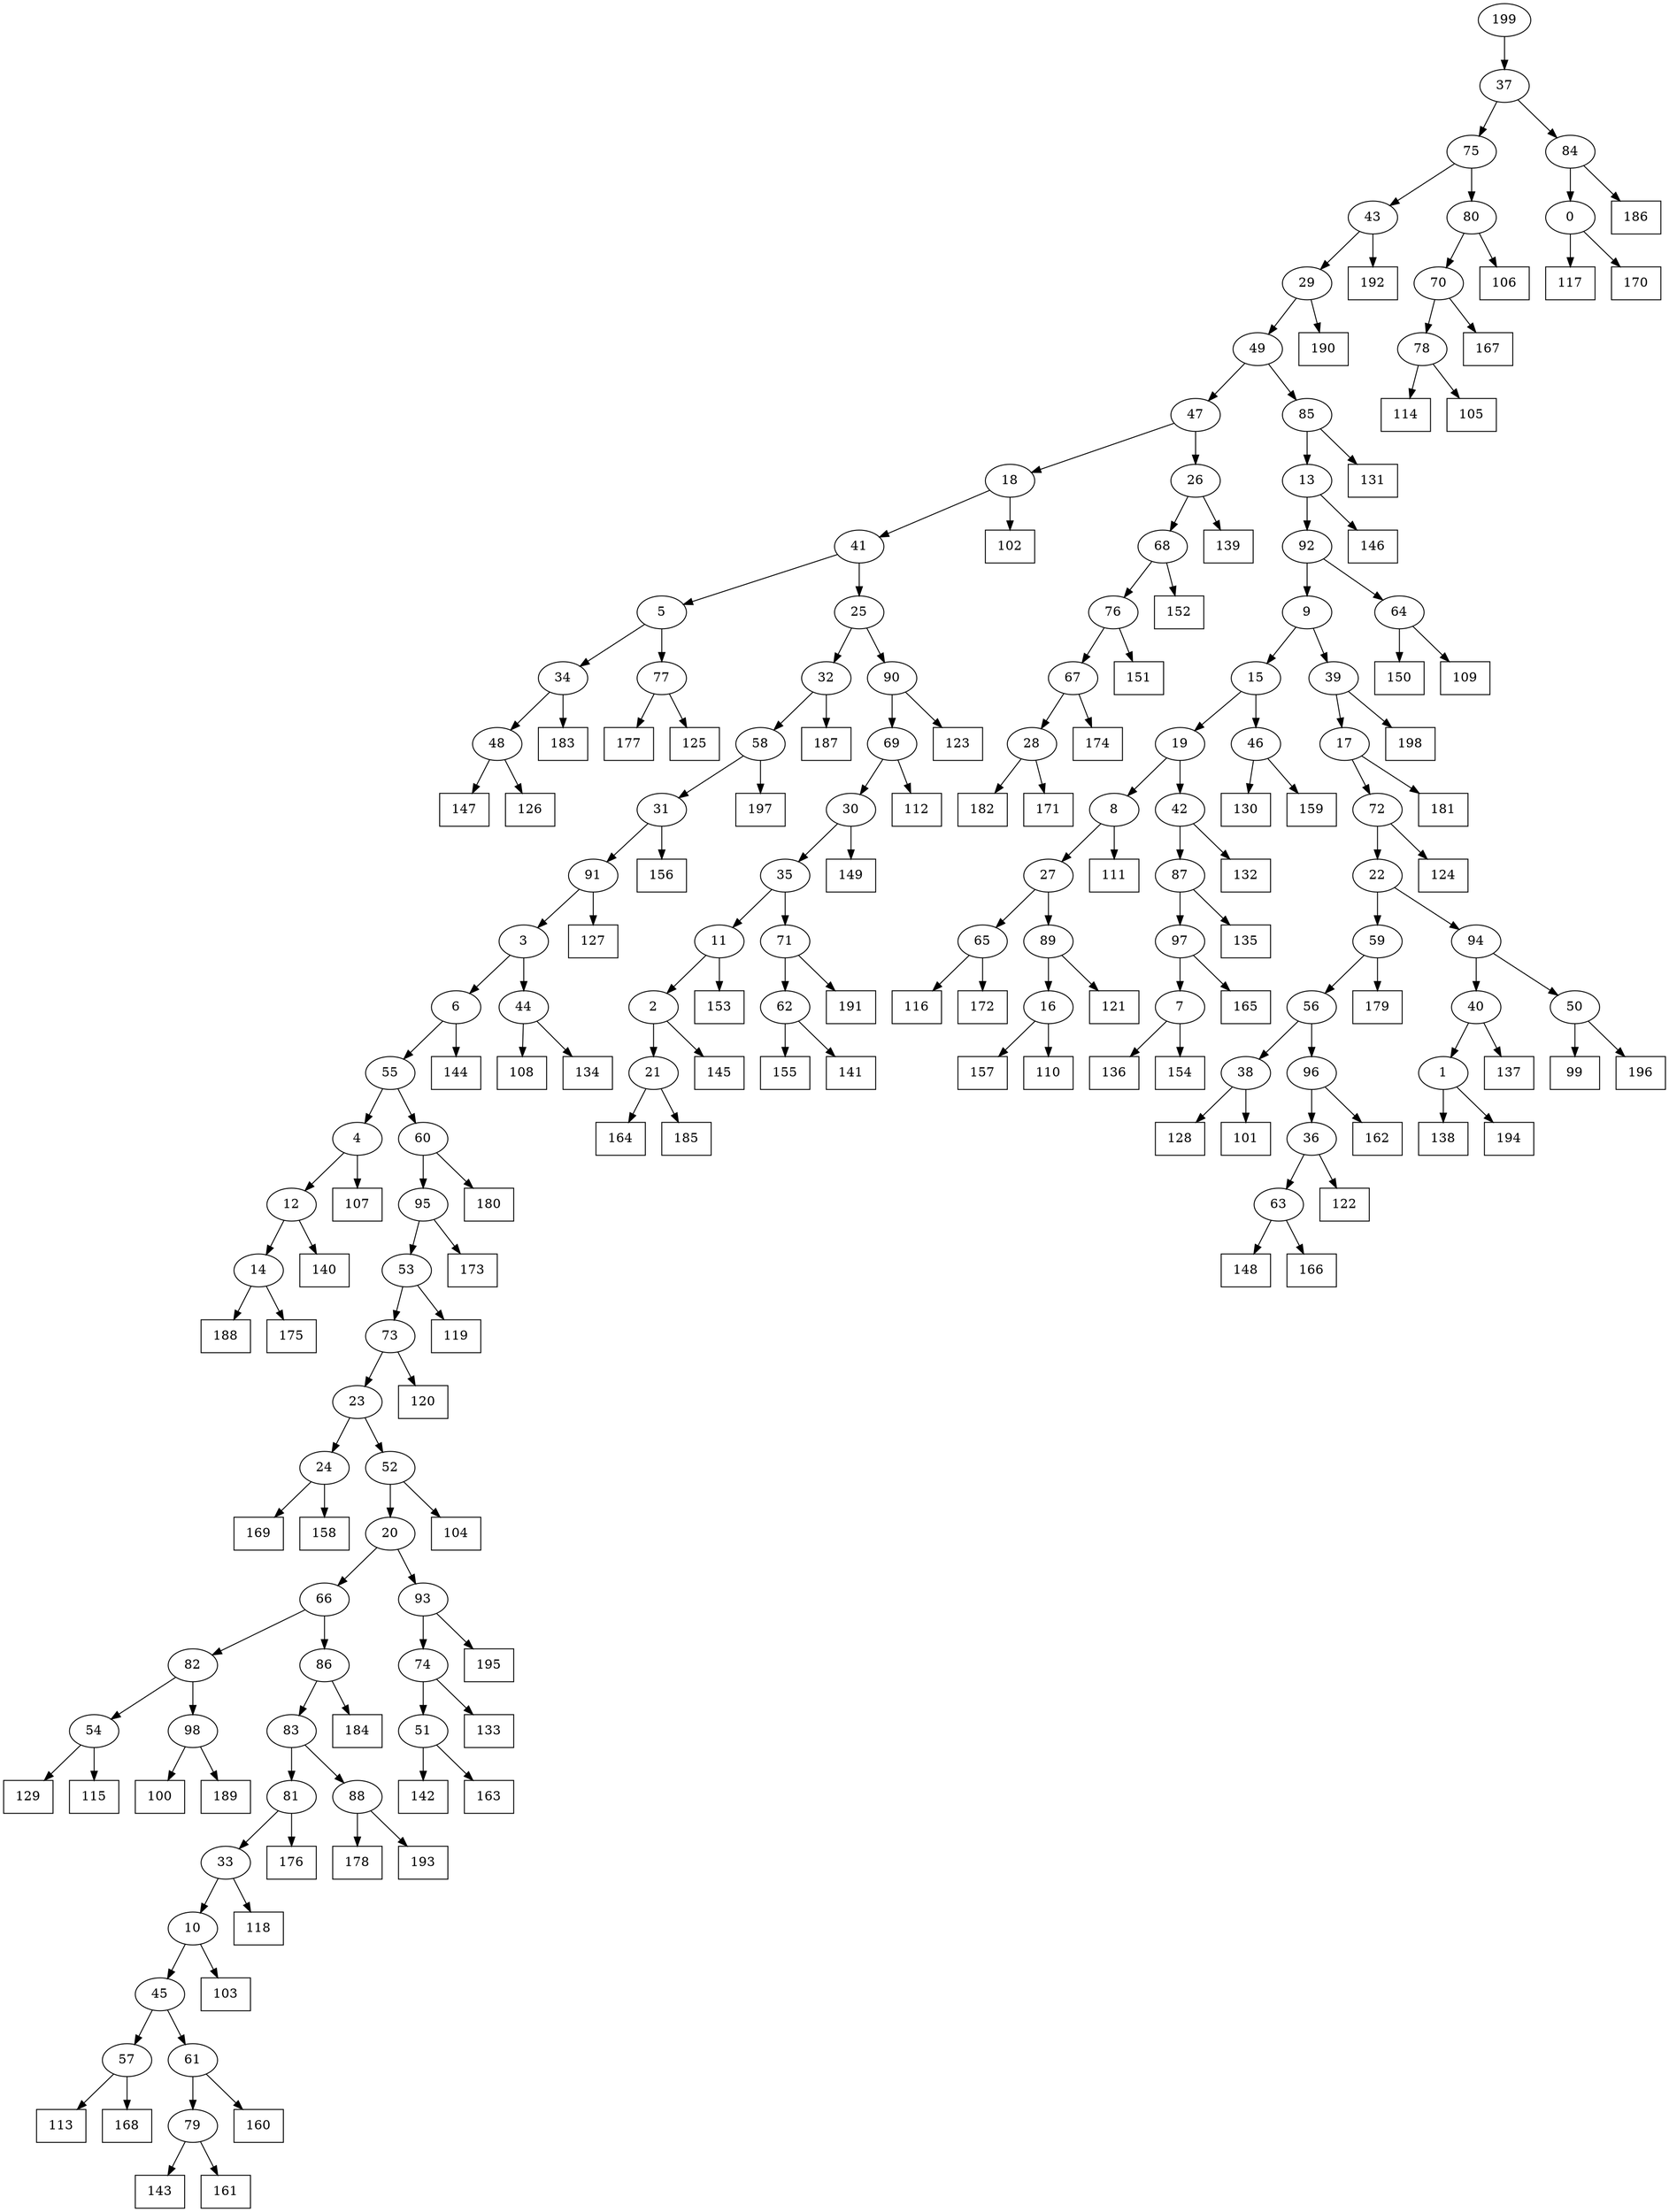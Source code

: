 digraph G {
0[label="0"];
1[label="1"];
2[label="2"];
3[label="3"];
4[label="4"];
5[label="5"];
6[label="6"];
7[label="7"];
8[label="8"];
9[label="9"];
10[label="10"];
11[label="11"];
12[label="12"];
13[label="13"];
14[label="14"];
15[label="15"];
16[label="16"];
17[label="17"];
18[label="18"];
19[label="19"];
20[label="20"];
21[label="21"];
22[label="22"];
23[label="23"];
24[label="24"];
25[label="25"];
26[label="26"];
27[label="27"];
28[label="28"];
29[label="29"];
30[label="30"];
31[label="31"];
32[label="32"];
33[label="33"];
34[label="34"];
35[label="35"];
36[label="36"];
37[label="37"];
38[label="38"];
39[label="39"];
40[label="40"];
41[label="41"];
42[label="42"];
43[label="43"];
44[label="44"];
45[label="45"];
46[label="46"];
47[label="47"];
48[label="48"];
49[label="49"];
50[label="50"];
51[label="51"];
52[label="52"];
53[label="53"];
54[label="54"];
55[label="55"];
56[label="56"];
57[label="57"];
58[label="58"];
59[label="59"];
60[label="60"];
61[label="61"];
62[label="62"];
63[label="63"];
64[label="64"];
65[label="65"];
66[label="66"];
67[label="67"];
68[label="68"];
69[label="69"];
70[label="70"];
71[label="71"];
72[label="72"];
73[label="73"];
74[label="74"];
75[label="75"];
76[label="76"];
77[label="77"];
78[label="78"];
79[label="79"];
80[label="80"];
81[label="81"];
82[label="82"];
83[label="83"];
84[label="84"];
85[label="85"];
86[label="86"];
87[label="87"];
88[label="88"];
89[label="89"];
90[label="90"];
91[label="91"];
92[label="92"];
93[label="93"];
94[label="94"];
95[label="95"];
96[label="96"];
97[label="97"];
98[label="98"];
99[shape=box,label="197"];
100[shape=box,label="148"];
101[shape=box,label="113"];
102[shape=box,label="137"];
103[shape=box,label="99"];
104[shape=box,label="114"];
105[shape=box,label="182"];
106[shape=box,label="168"];
107[shape=box,label="129"];
108[shape=box,label="157"];
109[shape=box,label="143"];
110[shape=box,label="142"];
111[shape=box,label="119"];
112[shape=box,label="180"];
113[shape=box,label="124"];
114[shape=box,label="117"];
115[shape=box,label="187"];
116[shape=box,label="133"];
117[shape=box,label="190"];
118[shape=box,label="111"];
119[shape=box,label="100"];
120[shape=box,label="164"];
121[shape=box,label="167"];
122[shape=box,label="152"];
123[shape=box,label="178"];
124[shape=box,label="163"];
125[shape=box,label="185"];
126[shape=box,label="120"];
127[shape=box,label="121"];
128[shape=box,label="132"];
129[shape=box,label="130"];
130[shape=box,label="104"];
131[shape=box,label="136"];
132[shape=box,label="198"];
133[shape=box,label="159"];
134[shape=box,label="147"];
135[shape=box,label="186"];
136[shape=box,label="156"];
137[shape=box,label="155"];
138[shape=box,label="161"];
139[shape=box,label="141"];
140[shape=box,label="108"];
141[shape=box,label="128"];
142[shape=box,label="154"];
143[shape=box,label="189"];
144[shape=box,label="188"];
145[shape=box,label="181"];
146[shape=box,label="139"];
147[shape=box,label="135"];
148[shape=box,label="183"];
149[shape=box,label="145"];
150[shape=box,label="146"];
151[shape=box,label="165"];
152[shape=box,label="107"];
153[shape=box,label="127"];
154[shape=box,label="138"];
155[shape=box,label="131"];
156[shape=box,label="150"];
157[shape=box,label="177"];
158[shape=box,label="173"];
159[shape=box,label="122"];
160[shape=box,label="195"];
161[shape=box,label="176"];
162[shape=box,label="116"];
163[shape=box,label="149"];
164[shape=box,label="166"];
165[shape=box,label="123"];
166[shape=box,label="103"];
167[shape=box,label="153"];
168[shape=box,label="134"];
169[shape=box,label="175"];
170[shape=box,label="140"];
171[shape=box,label="115"];
172[shape=box,label="160"];
173[shape=box,label="118"];
174[shape=box,label="126"];
175[shape=box,label="171"];
176[shape=box,label="106"];
177[shape=box,label="109"];
178[shape=box,label="144"];
179[shape=box,label="184"];
180[shape=box,label="194"];
181[shape=box,label="102"];
182[shape=box,label="192"];
183[shape=box,label="110"];
184[shape=box,label="196"];
185[shape=box,label="193"];
186[shape=box,label="172"];
187[shape=box,label="105"];
188[shape=box,label="174"];
189[shape=box,label="191"];
190[shape=box,label="101"];
191[shape=box,label="162"];
192[shape=box,label="151"];
193[shape=box,label="179"];
194[shape=box,label="170"];
195[shape=box,label="112"];
196[shape=box,label="169"];
197[shape=box,label="125"];
198[shape=box,label="158"];
199[label="199"];
50->103 ;
63->100 ;
78->187 ;
52->130 ;
40->102 ;
76->192 ;
62->139 ;
80->176 ;
97->151 ;
87->97 ;
73->126 ;
51->124 ;
72->113 ;
68->122 ;
77->157 ;
64->177 ;
94->40 ;
43->182 ;
32->115 ;
61->172 ;
57->101 ;
28->175 ;
63->164 ;
41->25 ;
65->162 ;
48->134 ;
14->169 ;
95->158 ;
30->35 ;
38->141 ;
38->190 ;
13->92 ;
54->171 ;
24->198 ;
44->168 ;
74->116 ;
34->148 ;
5->34 ;
21->125 ;
36->63 ;
7->131 ;
85->13 ;
4->12 ;
45->61 ;
3->44 ;
44->140 ;
10->166 ;
81->161 ;
13->150 ;
91->153 ;
69->30 ;
30->163 ;
21->120 ;
15->46 ;
87->147 ;
71->62 ;
59->193 ;
25->32 ;
88->185 ;
8->118 ;
26->68 ;
42->128 ;
60->112 ;
58->31 ;
60->95 ;
82->54 ;
54->107 ;
96->191 ;
2->21 ;
86->179 ;
19->8 ;
1->180 ;
9->15 ;
70->121 ;
83->88 ;
67->188 ;
96->36 ;
36->159 ;
75->43 ;
39->132 ;
6->55 ;
55->60 ;
27->65 ;
25->90 ;
90->165 ;
77->197 ;
16->108 ;
35->71 ;
71->189 ;
92->64 ;
64->156 ;
22->59 ;
2->149 ;
49->47 ;
31->91 ;
92->9 ;
9->39 ;
89->16 ;
16->183 ;
53->73 ;
23->52 ;
15->19 ;
19->42 ;
46->133 ;
95->53 ;
90->69 ;
69->195 ;
79->109 ;
57->106 ;
65->186 ;
37->75 ;
34->48 ;
85->155 ;
12->14 ;
14->144 ;
0->114 ;
93->160 ;
53->111 ;
70->78 ;
78->104 ;
47->26 ;
47->18 ;
18->181 ;
56->96 ;
82->98 ;
98->119 ;
84->0 ;
0->194 ;
11->2 ;
12->170 ;
61->79 ;
79->138 ;
41->5 ;
5->77 ;
97->7 ;
62->137 ;
18->41 ;
40->1 ;
1->154 ;
88->123 ;
39->17 ;
17->145 ;
46->129 ;
17->72 ;
72->22 ;
55->4 ;
4->152 ;
75->80 ;
80->70 ;
98->143 ;
49->85 ;
83->81 ;
23->24 ;
24->196 ;
91->3 ;
67->28 ;
28->105 ;
10->45 ;
66->82 ;
31->136 ;
27->89 ;
89->127 ;
199->37 ;
74->51 ;
51->110 ;
29->49 ;
26->146 ;
84->135 ;
32->58 ;
52->20 ;
20->66 ;
58->99 ;
33->10 ;
8->27 ;
81->33 ;
33->173 ;
73->23 ;
59->56 ;
56->38 ;
42->87 ;
22->94 ;
94->50 ;
48->174 ;
68->76 ;
76->67 ;
37->84 ;
43->29 ;
29->117 ;
7->142 ;
3->6 ;
6->178 ;
45->57 ;
20->93 ;
50->184 ;
66->86 ;
86->83 ;
93->74 ;
35->11 ;
11->167 ;
}
